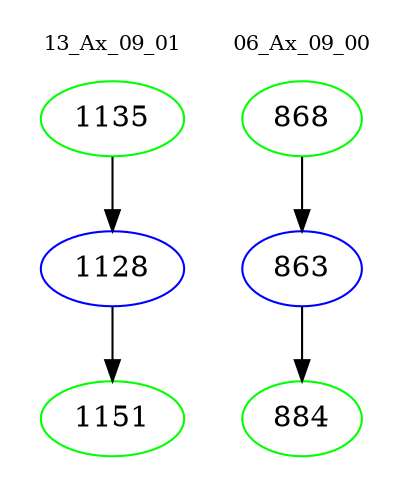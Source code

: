 digraph{
subgraph cluster_0 {
color = white
label = "13_Ax_09_01";
fontsize=10;
T0_1135 [label="1135", color="green"]
T0_1135 -> T0_1128 [color="black"]
T0_1128 [label="1128", color="blue"]
T0_1128 -> T0_1151 [color="black"]
T0_1151 [label="1151", color="green"]
}
subgraph cluster_1 {
color = white
label = "06_Ax_09_00";
fontsize=10;
T1_868 [label="868", color="green"]
T1_868 -> T1_863 [color="black"]
T1_863 [label="863", color="blue"]
T1_863 -> T1_884 [color="black"]
T1_884 [label="884", color="green"]
}
}
